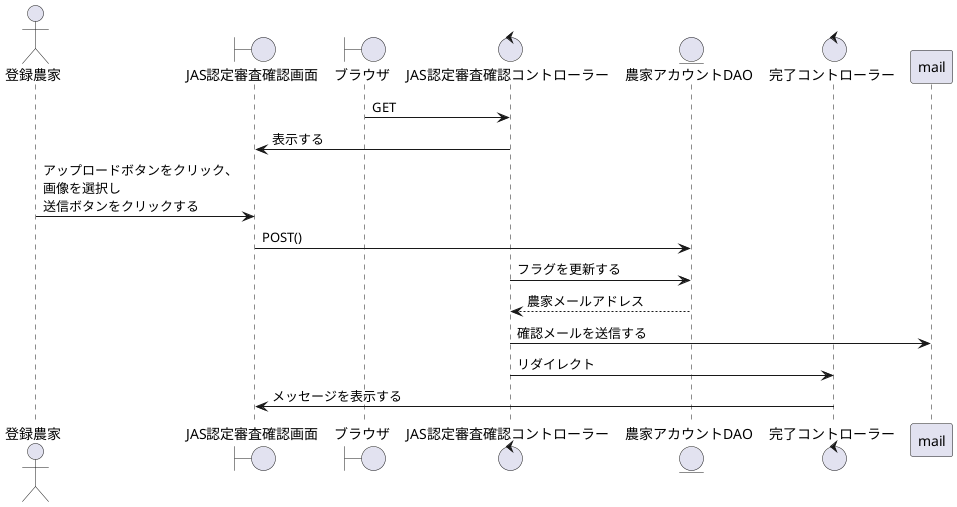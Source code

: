 @startuml JAS認定審査表示

actor    "登録農家" as act
boundary "JAS認定審査確認画面" as JAS_s
boundary "ブラウザ" as brz
control  "JAS認定審査確認コントローラー" as Acquisition_c
entity   "農家アカウントDAO" as Farmer_DAO
control  "完了コントローラー" as completion_c

'-------------------------------------------------------------------------------------------

brz -> Acquisition_c : GET
JAS_s <- Acquisition_c : 表示する
act -> JAS_s : アップロードボタンをクリック、\n画像を選択し\n送信ボタンをクリックする
JAS_s -> Farmer_DAO : POST()
Acquisition_c -> Farmer_DAO : フラグを更新する
Farmer_DAO --> Acquisition_c : 農家メールアドレス
Acquisition_c -> mail : 確認メールを送信する
Acquisition_c -> completion_c : リダイレクト
completion_c -> JAS_s : メッセージを表示する

@enduml
